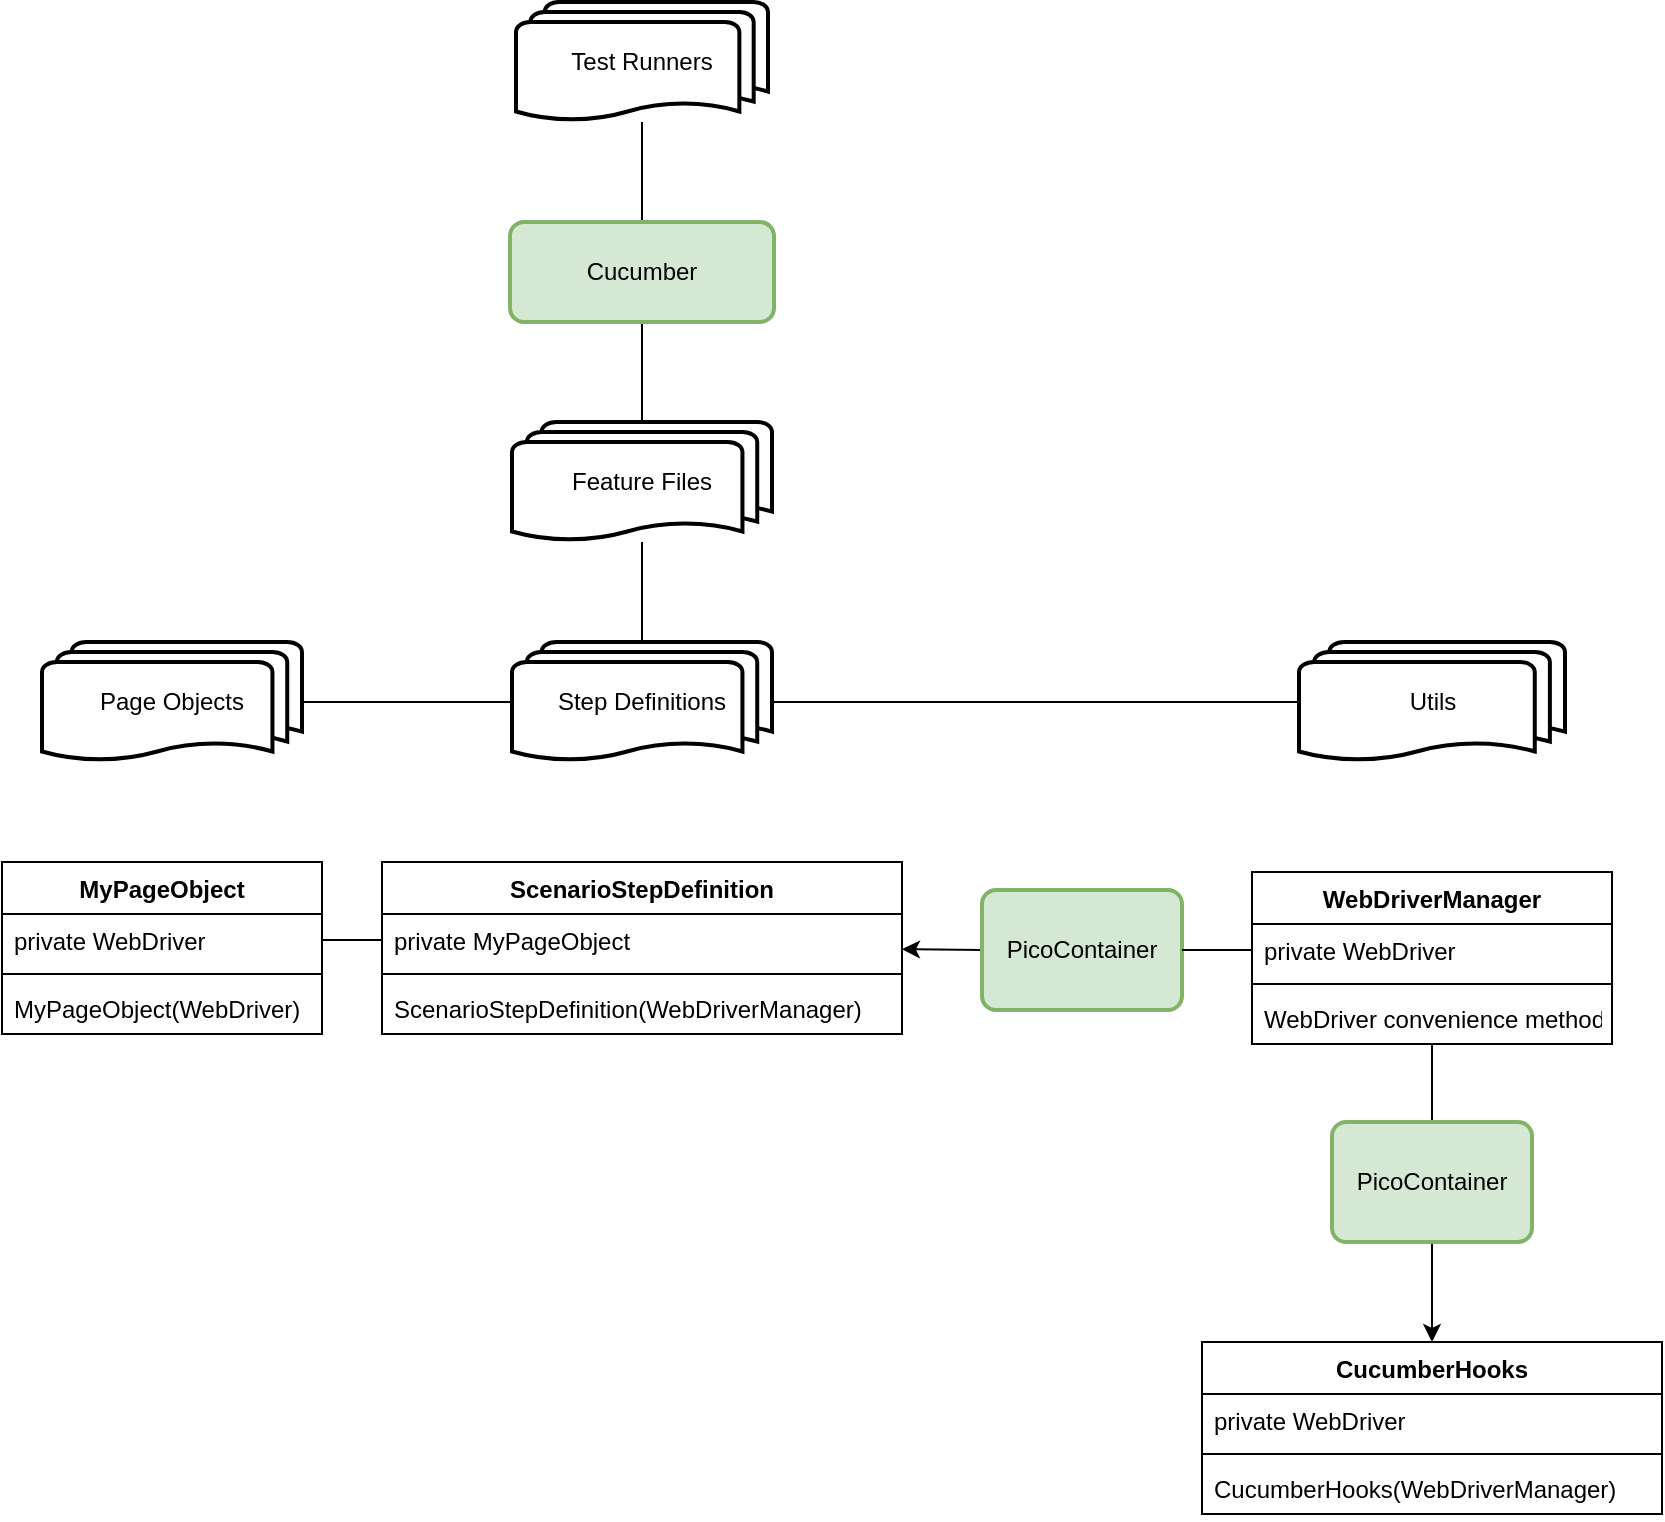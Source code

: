 <mxfile version="14.7.10" type="github">
  <diagram id="8JIP0ViGIwgFuenbR_KO" name="Page-1">
    <mxGraphModel dx="1166" dy="639" grid="1" gridSize="10" guides="1" tooltips="1" connect="1" arrows="1" fold="1" page="1" pageScale="1" pageWidth="850" pageHeight="1100" math="0" shadow="0">
      <root>
        <mxCell id="0" />
        <mxCell id="1" parent="0" />
        <mxCell id="cQmzmXPSoFPuSWQVdKn9-8" value="" style="edgeStyle=orthogonalEdgeStyle;rounded=0;orthogonalLoop=1;jettySize=auto;html=1;endArrow=none;endFill=0;" parent="1" source="cQmzmXPSoFPuSWQVdKn9-1" target="cQmzmXPSoFPuSWQVdKn9-4" edge="1">
          <mxGeometry relative="1" as="geometry" />
        </mxCell>
        <mxCell id="cQmzmXPSoFPuSWQVdKn9-1" value="Test Runners" style="strokeWidth=2;html=1;shape=mxgraph.flowchart.multi-document;whiteSpace=wrap;" parent="1" vertex="1">
          <mxGeometry x="267" y="160" width="126" height="60" as="geometry" />
        </mxCell>
        <mxCell id="cQmzmXPSoFPuSWQVdKn9-7" value="" style="edgeStyle=orthogonalEdgeStyle;rounded=0;orthogonalLoop=1;jettySize=auto;html=1;endArrow=none;endFill=0;" parent="1" source="cQmzmXPSoFPuSWQVdKn9-4" target="cQmzmXPSoFPuSWQVdKn9-6" edge="1">
          <mxGeometry relative="1" as="geometry" />
        </mxCell>
        <mxCell id="cQmzmXPSoFPuSWQVdKn9-4" value="Cucumber" style="rounded=1;whiteSpace=wrap;html=1;absoluteArcSize=1;arcSize=14;strokeWidth=2;fillColor=#d5e8d4;strokeColor=#82b366;" parent="1" vertex="1">
          <mxGeometry x="264" y="270" width="132" height="50" as="geometry" />
        </mxCell>
        <mxCell id="cQmzmXPSoFPuSWQVdKn9-10" value="" style="edgeStyle=orthogonalEdgeStyle;rounded=0;orthogonalLoop=1;jettySize=auto;html=1;endArrow=none;endFill=0;" parent="1" source="cQmzmXPSoFPuSWQVdKn9-6" target="cQmzmXPSoFPuSWQVdKn9-9" edge="1">
          <mxGeometry relative="1" as="geometry" />
        </mxCell>
        <mxCell id="cQmzmXPSoFPuSWQVdKn9-6" value="Feature Files" style="strokeWidth=2;html=1;shape=mxgraph.flowchart.multi-document;whiteSpace=wrap;" parent="1" vertex="1">
          <mxGeometry x="265" y="370" width="130" height="60" as="geometry" />
        </mxCell>
        <mxCell id="cQmzmXPSoFPuSWQVdKn9-12" value="" style="edgeStyle=orthogonalEdgeStyle;rounded=0;orthogonalLoop=1;jettySize=auto;html=1;endArrow=none;endFill=0;" parent="1" source="cQmzmXPSoFPuSWQVdKn9-9" target="cQmzmXPSoFPuSWQVdKn9-11" edge="1">
          <mxGeometry relative="1" as="geometry" />
        </mxCell>
        <mxCell id="cQmzmXPSoFPuSWQVdKn9-47" style="edgeStyle=none;rounded=0;orthogonalLoop=1;jettySize=auto;html=1;entryX=0;entryY=0.5;entryDx=0;entryDy=0;entryPerimeter=0;endArrow=none;endFill=0;" parent="1" source="cQmzmXPSoFPuSWQVdKn9-9" target="cQmzmXPSoFPuSWQVdKn9-13" edge="1">
          <mxGeometry relative="1" as="geometry" />
        </mxCell>
        <mxCell id="cQmzmXPSoFPuSWQVdKn9-9" value="Step Definitions" style="strokeWidth=2;html=1;shape=mxgraph.flowchart.multi-document;whiteSpace=wrap;" parent="1" vertex="1">
          <mxGeometry x="265" y="480" width="130" height="60" as="geometry" />
        </mxCell>
        <mxCell id="cQmzmXPSoFPuSWQVdKn9-11" value="Page Objects" style="strokeWidth=2;html=1;shape=mxgraph.flowchart.multi-document;whiteSpace=wrap;" parent="1" vertex="1">
          <mxGeometry x="30" y="480" width="130" height="60" as="geometry" />
        </mxCell>
        <mxCell id="cQmzmXPSoFPuSWQVdKn9-13" value="Utils" style="strokeWidth=2;html=1;shape=mxgraph.flowchart.multi-document;whiteSpace=wrap;" parent="1" vertex="1">
          <mxGeometry x="658.5" y="480" width="133" height="60" as="geometry" />
        </mxCell>
        <mxCell id="cQmzmXPSoFPuSWQVdKn9-45" style="edgeStyle=none;rounded=0;orthogonalLoop=1;jettySize=auto;html=1;exitX=0;exitY=0.5;exitDx=0;exitDy=0;entryX=1;entryY=0.677;entryDx=0;entryDy=0;entryPerimeter=0;" parent="1" source="cQmzmXPSoFPuSWQVdKn9-20" target="cQmzmXPSoFPuSWQVdKn9-28" edge="1">
          <mxGeometry relative="1" as="geometry" />
        </mxCell>
        <mxCell id="cQmzmXPSoFPuSWQVdKn9-20" value="PicoContainer" style="rounded=1;whiteSpace=wrap;html=1;absoluteArcSize=1;arcSize=14;strokeWidth=2;fillColor=#d5e8d4;strokeColor=#82b366;" parent="1" vertex="1">
          <mxGeometry x="500" y="604" width="100" height="60" as="geometry" />
        </mxCell>
        <mxCell id="cQmzmXPSoFPuSWQVdKn9-23" value="MyPageObject" style="swimlane;fontStyle=1;align=center;verticalAlign=top;childLayout=stackLayout;horizontal=1;startSize=26;horizontalStack=0;resizeParent=1;resizeParentMax=0;resizeLast=0;collapsible=1;marginBottom=0;" parent="1" vertex="1">
          <mxGeometry x="10" y="590" width="160" height="86" as="geometry" />
        </mxCell>
        <mxCell id="cQmzmXPSoFPuSWQVdKn9-24" value="private WebDriver" style="text;strokeColor=none;fillColor=none;align=left;verticalAlign=top;spacingLeft=4;spacingRight=4;overflow=hidden;rotatable=0;points=[[0,0.5],[1,0.5]];portConstraint=eastwest;" parent="cQmzmXPSoFPuSWQVdKn9-23" vertex="1">
          <mxGeometry y="26" width="160" height="26" as="geometry" />
        </mxCell>
        <mxCell id="cQmzmXPSoFPuSWQVdKn9-25" value="" style="line;strokeWidth=1;fillColor=none;align=left;verticalAlign=middle;spacingTop=-1;spacingLeft=3;spacingRight=3;rotatable=0;labelPosition=right;points=[];portConstraint=eastwest;" parent="cQmzmXPSoFPuSWQVdKn9-23" vertex="1">
          <mxGeometry y="52" width="160" height="8" as="geometry" />
        </mxCell>
        <mxCell id="cQmzmXPSoFPuSWQVdKn9-26" value="MyPageObject(WebDriver)" style="text;strokeColor=none;fillColor=none;align=left;verticalAlign=top;spacingLeft=4;spacingRight=4;overflow=hidden;rotatable=0;points=[[0,0.5],[1,0.5]];portConstraint=eastwest;" parent="cQmzmXPSoFPuSWQVdKn9-23" vertex="1">
          <mxGeometry y="60" width="160" height="26" as="geometry" />
        </mxCell>
        <mxCell id="cQmzmXPSoFPuSWQVdKn9-27" value="ScenarioStepDefinition" style="swimlane;fontStyle=1;align=center;verticalAlign=top;childLayout=stackLayout;horizontal=1;startSize=26;horizontalStack=0;resizeParent=1;resizeParentMax=0;resizeLast=0;collapsible=1;marginBottom=0;" parent="1" vertex="1">
          <mxGeometry x="200" y="590" width="260" height="86" as="geometry" />
        </mxCell>
        <mxCell id="cQmzmXPSoFPuSWQVdKn9-28" value="private MyPageObject" style="text;strokeColor=none;fillColor=none;align=left;verticalAlign=top;spacingLeft=4;spacingRight=4;overflow=hidden;rotatable=0;points=[[0,0.5],[1,0.5]];portConstraint=eastwest;" parent="cQmzmXPSoFPuSWQVdKn9-27" vertex="1">
          <mxGeometry y="26" width="260" height="26" as="geometry" />
        </mxCell>
        <mxCell id="cQmzmXPSoFPuSWQVdKn9-29" value="" style="line;strokeWidth=1;fillColor=none;align=left;verticalAlign=middle;spacingTop=-1;spacingLeft=3;spacingRight=3;rotatable=0;labelPosition=right;points=[];portConstraint=eastwest;" parent="cQmzmXPSoFPuSWQVdKn9-27" vertex="1">
          <mxGeometry y="52" width="260" height="8" as="geometry" />
        </mxCell>
        <mxCell id="cQmzmXPSoFPuSWQVdKn9-30" value="ScenarioStepDefinition(WebDriverManager)" style="text;strokeColor=none;fillColor=none;align=left;verticalAlign=top;spacingLeft=4;spacingRight=4;overflow=hidden;rotatable=0;points=[[0,0.5],[1,0.5]];portConstraint=eastwest;" parent="cQmzmXPSoFPuSWQVdKn9-27" vertex="1">
          <mxGeometry y="60" width="260" height="26" as="geometry" />
        </mxCell>
        <mxCell id="cQmzmXPSoFPuSWQVdKn9-52" value="" style="edgeStyle=none;rounded=0;orthogonalLoop=1;jettySize=auto;html=1;exitX=0.5;exitY=1;exitDx=0;exitDy=0;" parent="1" source="cQmzmXPSoFPuSWQVdKn9-53" target="cQmzmXPSoFPuSWQVdKn9-48" edge="1">
          <mxGeometry relative="1" as="geometry" />
        </mxCell>
        <mxCell id="cQmzmXPSoFPuSWQVdKn9-54" style="edgeStyle=none;rounded=0;orthogonalLoop=1;jettySize=auto;html=1;entryX=0.5;entryY=0;entryDx=0;entryDy=0;endArrow=none;endFill=0;" parent="1" source="cQmzmXPSoFPuSWQVdKn9-31" target="cQmzmXPSoFPuSWQVdKn9-53" edge="1">
          <mxGeometry relative="1" as="geometry" />
        </mxCell>
        <mxCell id="cQmzmXPSoFPuSWQVdKn9-31" value="WebDriverManager" style="swimlane;fontStyle=1;align=center;verticalAlign=top;childLayout=stackLayout;horizontal=1;startSize=26;horizontalStack=0;resizeParent=1;resizeParentMax=0;resizeLast=0;collapsible=1;marginBottom=0;" parent="1" vertex="1">
          <mxGeometry x="635" y="595" width="180" height="86" as="geometry">
            <mxRectangle x="580" y="590" width="140" height="26" as="alternateBounds" />
          </mxGeometry>
        </mxCell>
        <mxCell id="cQmzmXPSoFPuSWQVdKn9-32" value="private WebDriver" style="text;strokeColor=none;fillColor=none;align=left;verticalAlign=top;spacingLeft=4;spacingRight=4;overflow=hidden;rotatable=0;points=[[0,0.5],[1,0.5]];portConstraint=eastwest;" parent="cQmzmXPSoFPuSWQVdKn9-31" vertex="1">
          <mxGeometry y="26" width="180" height="26" as="geometry" />
        </mxCell>
        <mxCell id="cQmzmXPSoFPuSWQVdKn9-33" value="" style="line;strokeWidth=1;fillColor=none;align=left;verticalAlign=middle;spacingTop=-1;spacingLeft=3;spacingRight=3;rotatable=0;labelPosition=right;points=[];portConstraint=eastwest;" parent="cQmzmXPSoFPuSWQVdKn9-31" vertex="1">
          <mxGeometry y="52" width="180" height="8" as="geometry" />
        </mxCell>
        <mxCell id="cQmzmXPSoFPuSWQVdKn9-34" value="WebDriver convenience methods" style="text;strokeColor=none;fillColor=none;align=left;verticalAlign=top;spacingLeft=4;spacingRight=4;overflow=hidden;rotatable=0;points=[[0,0.5],[1,0.5]];portConstraint=eastwest;" parent="cQmzmXPSoFPuSWQVdKn9-31" vertex="1">
          <mxGeometry y="60" width="180" height="26" as="geometry" />
        </mxCell>
        <mxCell id="cQmzmXPSoFPuSWQVdKn9-41" style="edgeStyle=orthogonalEdgeStyle;rounded=0;orthogonalLoop=1;jettySize=auto;html=1;exitX=0;exitY=0.5;exitDx=0;exitDy=0;entryX=1;entryY=0.5;entryDx=0;entryDy=0;endArrow=none;endFill=0;" parent="1" source="cQmzmXPSoFPuSWQVdKn9-28" target="cQmzmXPSoFPuSWQVdKn9-24" edge="1">
          <mxGeometry relative="1" as="geometry" />
        </mxCell>
        <mxCell id="cQmzmXPSoFPuSWQVdKn9-46" style="edgeStyle=none;rounded=0;orthogonalLoop=1;jettySize=auto;html=1;exitX=0;exitY=0.5;exitDx=0;exitDy=0;entryX=1;entryY=0.5;entryDx=0;entryDy=0;endArrow=none;endFill=0;" parent="1" source="cQmzmXPSoFPuSWQVdKn9-32" target="cQmzmXPSoFPuSWQVdKn9-20" edge="1">
          <mxGeometry relative="1" as="geometry">
            <Array as="points">
              <mxPoint x="620" y="634" />
            </Array>
          </mxGeometry>
        </mxCell>
        <mxCell id="cQmzmXPSoFPuSWQVdKn9-48" value="CucumberHooks" style="swimlane;fontStyle=1;align=center;verticalAlign=top;childLayout=stackLayout;horizontal=1;startSize=26;horizontalStack=0;resizeParent=1;resizeParentMax=0;resizeLast=0;collapsible=1;marginBottom=0;" parent="1" vertex="1">
          <mxGeometry x="610" y="830" width="230" height="86" as="geometry">
            <mxRectangle x="580" y="590" width="140" height="26" as="alternateBounds" />
          </mxGeometry>
        </mxCell>
        <mxCell id="cQmzmXPSoFPuSWQVdKn9-49" value="private WebDriver" style="text;strokeColor=none;fillColor=none;align=left;verticalAlign=top;spacingLeft=4;spacingRight=4;overflow=hidden;rotatable=0;points=[[0,0.5],[1,0.5]];portConstraint=eastwest;" parent="cQmzmXPSoFPuSWQVdKn9-48" vertex="1">
          <mxGeometry y="26" width="230" height="26" as="geometry" />
        </mxCell>
        <mxCell id="cQmzmXPSoFPuSWQVdKn9-50" value="" style="line;strokeWidth=1;fillColor=none;align=left;verticalAlign=middle;spacingTop=-1;spacingLeft=3;spacingRight=3;rotatable=0;labelPosition=right;points=[];portConstraint=eastwest;" parent="cQmzmXPSoFPuSWQVdKn9-48" vertex="1">
          <mxGeometry y="52" width="230" height="8" as="geometry" />
        </mxCell>
        <mxCell id="cQmzmXPSoFPuSWQVdKn9-51" value="CucumberHooks(WebDriverManager)" style="text;strokeColor=none;fillColor=none;align=left;verticalAlign=top;spacingLeft=4;spacingRight=4;overflow=hidden;rotatable=0;points=[[0,0.5],[1,0.5]];portConstraint=eastwest;" parent="cQmzmXPSoFPuSWQVdKn9-48" vertex="1">
          <mxGeometry y="60" width="230" height="26" as="geometry" />
        </mxCell>
        <mxCell id="cQmzmXPSoFPuSWQVdKn9-53" value="PicoContainer" style="rounded=1;whiteSpace=wrap;html=1;absoluteArcSize=1;arcSize=14;strokeWidth=2;fillColor=#d5e8d4;strokeColor=#82b366;" parent="1" vertex="1">
          <mxGeometry x="675" y="720" width="100" height="60" as="geometry" />
        </mxCell>
      </root>
    </mxGraphModel>
  </diagram>
</mxfile>
